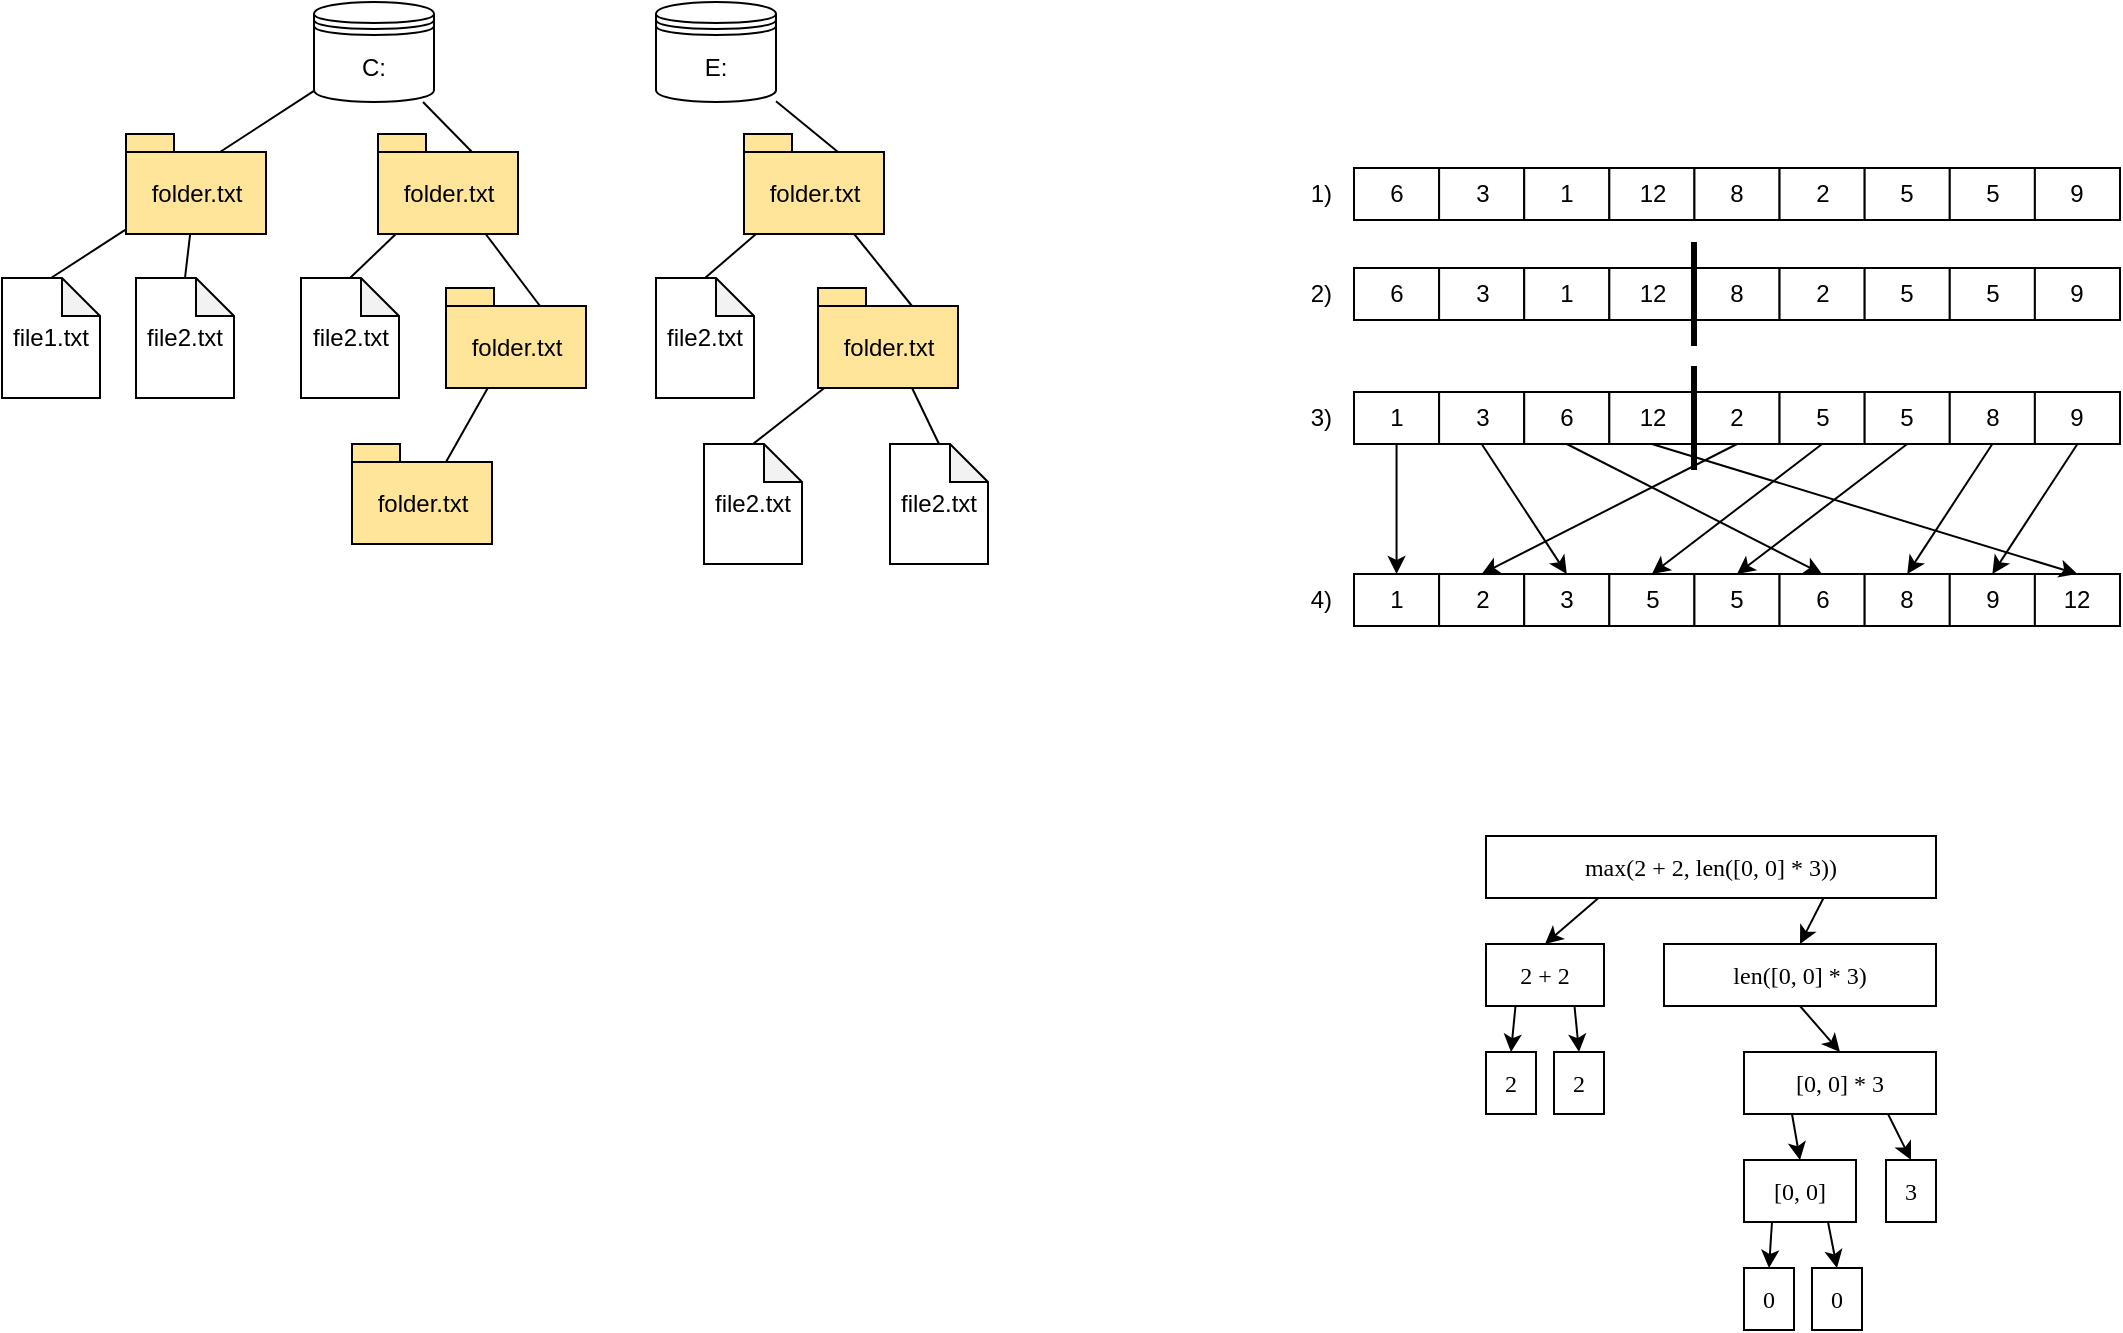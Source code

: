 <mxfile version="20.7.4" type="device"><diagram id="Kqp-wbyurNvhqNQ2ZwuA" name="Page-1"><mxGraphModel dx="864" dy="494" grid="0" gridSize="10" guides="1" tooltips="1" connect="1" arrows="1" fold="1" page="1" pageScale="1" pageWidth="1654" pageHeight="1169" math="0" shadow="0"><root><mxCell id="0"/><mxCell id="1" parent="0"/><mxCell id="avd5cv-5tq_weqtOihGV-2" value="C:" style="shape=datastore;whiteSpace=wrap;html=1;" parent="1" vertex="1"><mxGeometry x="307" y="150" width="60" height="50" as="geometry"/></mxCell><mxCell id="avd5cv-5tq_weqtOihGV-4" value="" style="endArrow=none;html=1;rounded=0;exitX=0;exitY=0;exitDx=47;exitDy=9;exitPerimeter=0;" parent="1" source="avd5cv-5tq_weqtOihGV-8" target="avd5cv-5tq_weqtOihGV-2" edge="1"><mxGeometry width="50" height="50" relative="1" as="geometry"><mxPoint x="236.0" y="263.233" as="sourcePoint"/><mxPoint x="410" y="290" as="targetPoint"/></mxGeometry></mxCell><mxCell id="avd5cv-5tq_weqtOihGV-5" value="E:" style="shape=datastore;whiteSpace=wrap;html=1;" parent="1" vertex="1"><mxGeometry x="478" y="150" width="60" height="50" as="geometry"/></mxCell><mxCell id="avd5cv-5tq_weqtOihGV-6" value="file1.txt" style="shape=note;whiteSpace=wrap;html=1;backgroundOutline=1;darkOpacity=0.05;size=19;" parent="1" vertex="1"><mxGeometry x="151" y="288" width="49" height="60" as="geometry"/></mxCell><mxCell id="avd5cv-5tq_weqtOihGV-7" value="" style="endArrow=none;html=1;rounded=0;entryX=0.5;entryY=0;entryDx=0;entryDy=0;entryPerimeter=0;" parent="1" source="avd5cv-5tq_weqtOihGV-8" target="avd5cv-5tq_weqtOihGV-6" edge="1"><mxGeometry width="50" height="50" relative="1" as="geometry"><mxPoint x="227.016" y="326" as="sourcePoint"/><mxPoint x="330" y="208.219" as="targetPoint"/></mxGeometry></mxCell><mxCell id="avd5cv-5tq_weqtOihGV-8" value="&lt;span style=&quot;font-weight: 400;&quot;&gt;folder.txt&lt;/span&gt;" style="shape=folder;fontStyle=1;spacingTop=10;tabWidth=24;tabHeight=9;tabPosition=left;html=1;fillColor=#FFE599;labelBackgroundColor=none;" parent="1" vertex="1"><mxGeometry x="213" y="216" width="70" height="50" as="geometry"/></mxCell><mxCell id="avd5cv-5tq_weqtOihGV-9" value="file2.txt" style="shape=note;whiteSpace=wrap;html=1;backgroundOutline=1;darkOpacity=0.05;size=19;" parent="1" vertex="1"><mxGeometry x="218" y="288" width="49" height="60" as="geometry"/></mxCell><mxCell id="avd5cv-5tq_weqtOihGV-10" value="" style="endArrow=none;html=1;rounded=0;entryX=0.5;entryY=0;entryDx=0;entryDy=0;entryPerimeter=0;" parent="1" source="avd5cv-5tq_weqtOihGV-8" target="avd5cv-5tq_weqtOihGV-9" edge="1"><mxGeometry width="50" height="50" relative="1" as="geometry"><mxPoint x="365.207" y="353.0" as="sourcePoint"/><mxPoint x="228" y="336" as="targetPoint"/></mxGeometry></mxCell><mxCell id="9w0uBHiccrknoIlohlko-1" value="&lt;span style=&quot;font-weight: 400;&quot;&gt;folder.txt&lt;/span&gt;" style="shape=folder;fontStyle=1;spacingTop=10;tabWidth=24;tabHeight=9;tabPosition=left;html=1;fillColor=#FFE599;labelBackgroundColor=none;" parent="1" vertex="1"><mxGeometry x="373" y="293" width="70" height="50" as="geometry"/></mxCell><mxCell id="9w0uBHiccrknoIlohlko-2" value="&lt;span style=&quot;font-weight: 400;&quot;&gt;folder.txt&lt;/span&gt;" style="shape=folder;fontStyle=1;spacingTop=10;tabWidth=24;tabHeight=9;tabPosition=left;html=1;fillColor=#FFE599;labelBackgroundColor=none;" parent="1" vertex="1"><mxGeometry x="339" y="216" width="70" height="50" as="geometry"/></mxCell><mxCell id="9w0uBHiccrknoIlohlko-3" value="&lt;span style=&quot;font-weight: 400;&quot;&gt;folder.txt&lt;/span&gt;" style="shape=folder;fontStyle=1;spacingTop=10;tabWidth=24;tabHeight=9;tabPosition=left;html=1;fillColor=#FFE599;labelBackgroundColor=none;" parent="1" vertex="1"><mxGeometry x="559" y="293" width="70" height="50" as="geometry"/></mxCell><mxCell id="9w0uBHiccrknoIlohlko-4" value="&lt;span style=&quot;font-weight: 400;&quot;&gt;folder.txt&lt;/span&gt;" style="shape=folder;fontStyle=1;spacingTop=10;tabWidth=24;tabHeight=9;tabPosition=left;html=1;fillColor=#FFE599;labelBackgroundColor=none;" parent="1" vertex="1"><mxGeometry x="326" y="371" width="70" height="50" as="geometry"/></mxCell><mxCell id="9w0uBHiccrknoIlohlko-5" value="&lt;span style=&quot;font-weight: 400;&quot;&gt;folder.txt&lt;/span&gt;" style="shape=folder;fontStyle=1;spacingTop=10;tabWidth=24;tabHeight=9;tabPosition=left;html=1;fillColor=#FFE599;labelBackgroundColor=none;" parent="1" vertex="1"><mxGeometry x="522" y="216" width="70" height="50" as="geometry"/></mxCell><mxCell id="9w0uBHiccrknoIlohlko-6" value="file2.txt" style="shape=note;whiteSpace=wrap;html=1;backgroundOutline=1;darkOpacity=0.05;size=19;" parent="1" vertex="1"><mxGeometry x="300.5" y="288" width="49" height="60" as="geometry"/></mxCell><mxCell id="9w0uBHiccrknoIlohlko-7" value="file2.txt" style="shape=note;whiteSpace=wrap;html=1;backgroundOutline=1;darkOpacity=0.05;size=19;" parent="1" vertex="1"><mxGeometry x="478" y="288" width="49" height="60" as="geometry"/></mxCell><mxCell id="9w0uBHiccrknoIlohlko-8" value="file2.txt" style="shape=note;whiteSpace=wrap;html=1;backgroundOutline=1;darkOpacity=0.05;size=19;" parent="1" vertex="1"><mxGeometry x="502" y="371" width="49" height="60" as="geometry"/></mxCell><mxCell id="9w0uBHiccrknoIlohlko-9" value="file2.txt" style="shape=note;whiteSpace=wrap;html=1;backgroundOutline=1;darkOpacity=0.05;size=19;" parent="1" vertex="1"><mxGeometry x="595" y="371" width="49" height="60" as="geometry"/></mxCell><mxCell id="9w0uBHiccrknoIlohlko-10" value="" style="endArrow=none;html=1;rounded=0;entryX=0.5;entryY=0;entryDx=0;entryDy=0;entryPerimeter=0;" parent="1" source="9w0uBHiccrknoIlohlko-2" target="9w0uBHiccrknoIlohlko-6" edge="1"><mxGeometry width="50" height="50" relative="1" as="geometry"><mxPoint x="262.449" y="301" as="sourcePoint"/><mxPoint x="254" y="404" as="targetPoint"/></mxGeometry></mxCell><mxCell id="9w0uBHiccrknoIlohlko-11" value="" style="endArrow=none;html=1;rounded=0;exitX=0;exitY=0;exitDx=47;exitDy=9;exitPerimeter=0;" parent="1" source="9w0uBHiccrknoIlohlko-2" target="avd5cv-5tq_weqtOihGV-2" edge="1"><mxGeometry width="50" height="50" relative="1" as="geometry"><mxPoint x="276.5" y="260" as="sourcePoint"/><mxPoint x="332.167" y="210" as="targetPoint"/></mxGeometry></mxCell><mxCell id="9w0uBHiccrknoIlohlko-12" value="" style="endArrow=none;html=1;rounded=0;exitX=0;exitY=0;exitDx=47;exitDy=9;exitPerimeter=0;" parent="1" source="9w0uBHiccrknoIlohlko-5" target="avd5cv-5tq_weqtOihGV-5" edge="1"><mxGeometry width="50" height="50" relative="1" as="geometry"><mxPoint x="607" y="241" as="sourcePoint"/><mxPoint x="311.456" y="210" as="targetPoint"/></mxGeometry></mxCell><mxCell id="9w0uBHiccrknoIlohlko-13" value="" style="endArrow=none;html=1;rounded=0;entryX=0.5;entryY=0;entryDx=0;entryDy=0;entryPerimeter=0;" parent="1" source="9w0uBHiccrknoIlohlko-5" target="9w0uBHiccrknoIlohlko-7" edge="1"><mxGeometry width="50" height="50" relative="1" as="geometry"><mxPoint x="593" y="274" as="sourcePoint"/><mxPoint x="548" y="203.673" as="targetPoint"/></mxGeometry></mxCell><mxCell id="9w0uBHiccrknoIlohlko-15" value="" style="endArrow=none;html=1;rounded=0;entryX=0;entryY=0;entryDx=47;entryDy=9;entryPerimeter=0;" parent="1" source="9w0uBHiccrknoIlohlko-2" target="9w0uBHiccrknoIlohlko-1" edge="1"><mxGeometry width="50" height="50" relative="1" as="geometry"><mxPoint x="400" y="290" as="sourcePoint"/><mxPoint x="365.5" y="355" as="targetPoint"/></mxGeometry></mxCell><mxCell id="9w0uBHiccrknoIlohlko-16" value="" style="endArrow=none;html=1;rounded=0;exitX=0;exitY=0;exitDx=47;exitDy=9;exitPerimeter=0;" parent="1" source="9w0uBHiccrknoIlohlko-4" target="9w0uBHiccrknoIlohlko-1" edge="1"><mxGeometry width="50" height="50" relative="1" as="geometry"><mxPoint x="435" y="499" as="sourcePoint"/><mxPoint x="487" y="380" as="targetPoint"/></mxGeometry></mxCell><mxCell id="9w0uBHiccrknoIlohlko-17" value="" style="endArrow=none;html=1;rounded=0;exitX=0.5;exitY=0;exitDx=0;exitDy=0;exitPerimeter=0;" parent="1" source="9w0uBHiccrknoIlohlko-8" target="9w0uBHiccrknoIlohlko-3" edge="1"><mxGeometry width="50" height="50" relative="1" as="geometry"><mxPoint x="376.0" y="510" as="sourcePoint"/><mxPoint x="412.693" y="421" as="targetPoint"/></mxGeometry></mxCell><mxCell id="9w0uBHiccrknoIlohlko-18" value="" style="endArrow=none;html=1;rounded=0;entryX=0;entryY=0;entryDx=47;entryDy=9;entryPerimeter=0;" parent="1" source="9w0uBHiccrknoIlohlko-5" target="9w0uBHiccrknoIlohlko-3" edge="1"><mxGeometry width="50" height="50" relative="1" as="geometry"><mxPoint x="593.387" y="287" as="sourcePoint"/><mxPoint x="581.5" y="315" as="targetPoint"/></mxGeometry></mxCell><mxCell id="9w0uBHiccrknoIlohlko-19" value="" style="endArrow=none;html=1;rounded=0;exitX=0.5;exitY=0;exitDx=0;exitDy=0;exitPerimeter=0;" parent="1" source="9w0uBHiccrknoIlohlko-9" target="9w0uBHiccrknoIlohlko-3" edge="1"><mxGeometry width="50" height="50" relative="1" as="geometry"><mxPoint x="772" y="445" as="sourcePoint"/><mxPoint x="700.723" y="429.0" as="targetPoint"/></mxGeometry></mxCell><mxCell id="mq0zGyY8o8RAVJUZPt5p-13" value="" style="group" parent="1" vertex="1" connectable="0"><mxGeometry x="827" y="233" width="383" height="26" as="geometry"/></mxCell><mxCell id="mq0zGyY8o8RAVJUZPt5p-4" value="6" style="rounded=0;whiteSpace=wrap;html=1;" parent="mq0zGyY8o8RAVJUZPt5p-13" vertex="1"><mxGeometry width="42.556" height="26" as="geometry"/></mxCell><mxCell id="mq0zGyY8o8RAVJUZPt5p-5" value="3" style="rounded=0;whiteSpace=wrap;html=1;" parent="mq0zGyY8o8RAVJUZPt5p-13" vertex="1"><mxGeometry x="42.556" width="42.556" height="26" as="geometry"/></mxCell><mxCell id="mq0zGyY8o8RAVJUZPt5p-6" value="1" style="rounded=0;whiteSpace=wrap;html=1;" parent="mq0zGyY8o8RAVJUZPt5p-13" vertex="1"><mxGeometry x="85.111" width="42.556" height="26" as="geometry"/></mxCell><mxCell id="mq0zGyY8o8RAVJUZPt5p-7" value="12" style="rounded=0;whiteSpace=wrap;html=1;" parent="mq0zGyY8o8RAVJUZPt5p-13" vertex="1"><mxGeometry x="127.667" width="42.556" height="26" as="geometry"/></mxCell><mxCell id="mq0zGyY8o8RAVJUZPt5p-8" value="8" style="rounded=0;whiteSpace=wrap;html=1;" parent="mq0zGyY8o8RAVJUZPt5p-13" vertex="1"><mxGeometry x="170.222" width="42.556" height="26" as="geometry"/></mxCell><mxCell id="mq0zGyY8o8RAVJUZPt5p-9" value="2" style="rounded=0;whiteSpace=wrap;html=1;" parent="mq0zGyY8o8RAVJUZPt5p-13" vertex="1"><mxGeometry x="212.778" width="42.556" height="26" as="geometry"/></mxCell><mxCell id="mq0zGyY8o8RAVJUZPt5p-10" value="5" style="rounded=0;whiteSpace=wrap;html=1;" parent="mq0zGyY8o8RAVJUZPt5p-13" vertex="1"><mxGeometry x="255.333" width="42.556" height="26" as="geometry"/></mxCell><mxCell id="mq0zGyY8o8RAVJUZPt5p-11" value="5" style="rounded=0;whiteSpace=wrap;html=1;" parent="mq0zGyY8o8RAVJUZPt5p-13" vertex="1"><mxGeometry x="297.889" width="42.556" height="26" as="geometry"/></mxCell><mxCell id="mq0zGyY8o8RAVJUZPt5p-12" value="9" style="rounded=0;whiteSpace=wrap;html=1;" parent="mq0zGyY8o8RAVJUZPt5p-13" vertex="1"><mxGeometry x="340.444" width="42.556" height="26" as="geometry"/></mxCell><mxCell id="mq0zGyY8o8RAVJUZPt5p-14" value="" style="group" parent="1" vertex="1" connectable="0"><mxGeometry x="827" y="283" width="383" height="26" as="geometry"/></mxCell><mxCell id="mq0zGyY8o8RAVJUZPt5p-15" value="6" style="rounded=0;whiteSpace=wrap;html=1;" parent="mq0zGyY8o8RAVJUZPt5p-14" vertex="1"><mxGeometry width="42.556" height="26" as="geometry"/></mxCell><mxCell id="mq0zGyY8o8RAVJUZPt5p-16" value="3" style="rounded=0;whiteSpace=wrap;html=1;" parent="mq0zGyY8o8RAVJUZPt5p-14" vertex="1"><mxGeometry x="42.556" width="42.556" height="26" as="geometry"/></mxCell><mxCell id="mq0zGyY8o8RAVJUZPt5p-17" value="1" style="rounded=0;whiteSpace=wrap;html=1;" parent="mq0zGyY8o8RAVJUZPt5p-14" vertex="1"><mxGeometry x="85.111" width="42.556" height="26" as="geometry"/></mxCell><mxCell id="mq0zGyY8o8RAVJUZPt5p-18" value="12" style="rounded=0;whiteSpace=wrap;html=1;" parent="mq0zGyY8o8RAVJUZPt5p-14" vertex="1"><mxGeometry x="127.667" width="42.556" height="26" as="geometry"/></mxCell><mxCell id="mq0zGyY8o8RAVJUZPt5p-19" value="8" style="rounded=0;whiteSpace=wrap;html=1;" parent="mq0zGyY8o8RAVJUZPt5p-14" vertex="1"><mxGeometry x="170.222" width="42.556" height="26" as="geometry"/></mxCell><mxCell id="mq0zGyY8o8RAVJUZPt5p-20" value="2" style="rounded=0;whiteSpace=wrap;html=1;" parent="mq0zGyY8o8RAVJUZPt5p-14" vertex="1"><mxGeometry x="212.778" width="42.556" height="26" as="geometry"/></mxCell><mxCell id="mq0zGyY8o8RAVJUZPt5p-21" value="5" style="rounded=0;whiteSpace=wrap;html=1;" parent="mq0zGyY8o8RAVJUZPt5p-14" vertex="1"><mxGeometry x="255.333" width="42.556" height="26" as="geometry"/></mxCell><mxCell id="mq0zGyY8o8RAVJUZPt5p-22" value="5" style="rounded=0;whiteSpace=wrap;html=1;" parent="mq0zGyY8o8RAVJUZPt5p-14" vertex="1"><mxGeometry x="297.889" width="42.556" height="26" as="geometry"/></mxCell><mxCell id="mq0zGyY8o8RAVJUZPt5p-23" value="9" style="rounded=0;whiteSpace=wrap;html=1;" parent="mq0zGyY8o8RAVJUZPt5p-14" vertex="1"><mxGeometry x="340.444" width="42.556" height="26" as="geometry"/></mxCell><mxCell id="mq0zGyY8o8RAVJUZPt5p-44" value="" style="endArrow=none;html=1;rounded=0;strokeColor=default;strokeWidth=3;" parent="1" edge="1"><mxGeometry width="50" height="50" relative="1" as="geometry"><mxPoint x="997" y="322" as="sourcePoint"/><mxPoint x="997" y="270" as="targetPoint"/></mxGeometry></mxCell><mxCell id="mq0zGyY8o8RAVJUZPt5p-45" value="1)" style="text;html=1;strokeColor=none;fillColor=none;align=right;verticalAlign=middle;whiteSpace=wrap;rounded=0;" parent="1" vertex="1"><mxGeometry x="795" y="231" width="23" height="30" as="geometry"/></mxCell><mxCell id="mq0zGyY8o8RAVJUZPt5p-46" value="2)" style="text;html=1;strokeColor=none;fillColor=none;align=right;verticalAlign=middle;whiteSpace=wrap;rounded=0;" parent="1" vertex="1"><mxGeometry x="795" y="281" width="23" height="30" as="geometry"/></mxCell><mxCell id="mq0zGyY8o8RAVJUZPt5p-47" value="" style="group" parent="1" vertex="1" connectable="0"><mxGeometry x="827" y="345" width="383" height="26" as="geometry"/></mxCell><mxCell id="mq0zGyY8o8RAVJUZPt5p-48" value="1" style="rounded=0;whiteSpace=wrap;html=1;" parent="mq0zGyY8o8RAVJUZPt5p-47" vertex="1"><mxGeometry width="42.556" height="26" as="geometry"/></mxCell><mxCell id="mq0zGyY8o8RAVJUZPt5p-49" value="3" style="rounded=0;whiteSpace=wrap;html=1;" parent="mq0zGyY8o8RAVJUZPt5p-47" vertex="1"><mxGeometry x="42.556" width="42.556" height="26" as="geometry"/></mxCell><mxCell id="mq0zGyY8o8RAVJUZPt5p-50" value="6" style="rounded=0;whiteSpace=wrap;html=1;" parent="mq0zGyY8o8RAVJUZPt5p-47" vertex="1"><mxGeometry x="85.111" width="42.556" height="26" as="geometry"/></mxCell><mxCell id="mq0zGyY8o8RAVJUZPt5p-51" value="12" style="rounded=0;whiteSpace=wrap;html=1;" parent="mq0zGyY8o8RAVJUZPt5p-47" vertex="1"><mxGeometry x="127.667" width="42.556" height="26" as="geometry"/></mxCell><mxCell id="mq0zGyY8o8RAVJUZPt5p-52" value="2" style="rounded=0;whiteSpace=wrap;html=1;" parent="mq0zGyY8o8RAVJUZPt5p-47" vertex="1"><mxGeometry x="170.222" width="42.556" height="26" as="geometry"/></mxCell><mxCell id="mq0zGyY8o8RAVJUZPt5p-53" value="5" style="rounded=0;whiteSpace=wrap;html=1;" parent="mq0zGyY8o8RAVJUZPt5p-47" vertex="1"><mxGeometry x="212.778" width="42.556" height="26" as="geometry"/></mxCell><mxCell id="mq0zGyY8o8RAVJUZPt5p-54" value="5" style="rounded=0;whiteSpace=wrap;html=1;" parent="mq0zGyY8o8RAVJUZPt5p-47" vertex="1"><mxGeometry x="255.333" width="42.556" height="26" as="geometry"/></mxCell><mxCell id="mq0zGyY8o8RAVJUZPt5p-55" value="8" style="rounded=0;whiteSpace=wrap;html=1;" parent="mq0zGyY8o8RAVJUZPt5p-47" vertex="1"><mxGeometry x="297.889" width="42.556" height="26" as="geometry"/></mxCell><mxCell id="mq0zGyY8o8RAVJUZPt5p-56" value="9" style="rounded=0;whiteSpace=wrap;html=1;" parent="mq0zGyY8o8RAVJUZPt5p-47" vertex="1"><mxGeometry x="340.444" width="42.556" height="26" as="geometry"/></mxCell><mxCell id="mq0zGyY8o8RAVJUZPt5p-57" value="" style="endArrow=none;html=1;rounded=0;strokeColor=default;strokeWidth=3;" parent="1" edge="1"><mxGeometry width="50" height="50" relative="1" as="geometry"><mxPoint x="997.0" y="384" as="sourcePoint"/><mxPoint x="997.0" y="332" as="targetPoint"/></mxGeometry></mxCell><mxCell id="mq0zGyY8o8RAVJUZPt5p-58" value="3)" style="text;html=1;strokeColor=none;fillColor=none;align=right;verticalAlign=middle;whiteSpace=wrap;rounded=0;" parent="1" vertex="1"><mxGeometry x="795" y="343" width="23" height="30" as="geometry"/></mxCell><mxCell id="mq0zGyY8o8RAVJUZPt5p-84" value="" style="group" parent="1" vertex="1" connectable="0"><mxGeometry x="827" y="436" width="383" height="26" as="geometry"/></mxCell><mxCell id="mq0zGyY8o8RAVJUZPt5p-85" value="1" style="rounded=0;whiteSpace=wrap;html=1;" parent="mq0zGyY8o8RAVJUZPt5p-84" vertex="1"><mxGeometry width="42.556" height="26" as="geometry"/></mxCell><mxCell id="mq0zGyY8o8RAVJUZPt5p-86" value="2" style="rounded=0;whiteSpace=wrap;html=1;" parent="mq0zGyY8o8RAVJUZPt5p-84" vertex="1"><mxGeometry x="42.556" width="42.556" height="26" as="geometry"/></mxCell><mxCell id="mq0zGyY8o8RAVJUZPt5p-87" value="3" style="rounded=0;whiteSpace=wrap;html=1;" parent="mq0zGyY8o8RAVJUZPt5p-84" vertex="1"><mxGeometry x="85.111" width="42.556" height="26" as="geometry"/></mxCell><mxCell id="mq0zGyY8o8RAVJUZPt5p-88" value="5" style="rounded=0;whiteSpace=wrap;html=1;" parent="mq0zGyY8o8RAVJUZPt5p-84" vertex="1"><mxGeometry x="127.667" width="42.556" height="26" as="geometry"/></mxCell><mxCell id="mq0zGyY8o8RAVJUZPt5p-89" value="5" style="rounded=0;whiteSpace=wrap;html=1;" parent="mq0zGyY8o8RAVJUZPt5p-84" vertex="1"><mxGeometry x="170.222" width="42.556" height="26" as="geometry"/></mxCell><mxCell id="mq0zGyY8o8RAVJUZPt5p-90" value="6" style="rounded=0;whiteSpace=wrap;html=1;" parent="mq0zGyY8o8RAVJUZPt5p-84" vertex="1"><mxGeometry x="212.778" width="42.556" height="26" as="geometry"/></mxCell><mxCell id="mq0zGyY8o8RAVJUZPt5p-91" value="8" style="rounded=0;whiteSpace=wrap;html=1;" parent="mq0zGyY8o8RAVJUZPt5p-84" vertex="1"><mxGeometry x="255.333" width="42.556" height="26" as="geometry"/></mxCell><mxCell id="mq0zGyY8o8RAVJUZPt5p-92" value="9" style="rounded=0;whiteSpace=wrap;html=1;" parent="mq0zGyY8o8RAVJUZPt5p-84" vertex="1"><mxGeometry x="297.889" width="42.556" height="26" as="geometry"/></mxCell><mxCell id="mq0zGyY8o8RAVJUZPt5p-93" value="12" style="rounded=0;whiteSpace=wrap;html=1;" parent="mq0zGyY8o8RAVJUZPt5p-84" vertex="1"><mxGeometry x="340.444" width="42.556" height="26" as="geometry"/></mxCell><mxCell id="mq0zGyY8o8RAVJUZPt5p-95" value="4)" style="text;html=1;strokeColor=none;fillColor=none;align=right;verticalAlign=middle;whiteSpace=wrap;rounded=0;" parent="1" vertex="1"><mxGeometry x="795" y="434" width="23" height="30" as="geometry"/></mxCell><mxCell id="mq0zGyY8o8RAVJUZPt5p-96" value="" style="endArrow=classic;html=1;rounded=0;strokeColor=default;strokeWidth=1;exitX=0.5;exitY=1;exitDx=0;exitDy=0;entryX=0.5;entryY=0;entryDx=0;entryDy=0;" parent="1" source="mq0zGyY8o8RAVJUZPt5p-48" target="mq0zGyY8o8RAVJUZPt5p-85" edge="1"><mxGeometry width="50" height="50" relative="1" as="geometry"><mxPoint x="974" y="458" as="sourcePoint"/><mxPoint x="1024" y="408" as="targetPoint"/></mxGeometry></mxCell><mxCell id="mq0zGyY8o8RAVJUZPt5p-97" value="" style="endArrow=classic;html=1;rounded=0;strokeColor=default;strokeWidth=1;exitX=0.5;exitY=1;exitDx=0;exitDy=0;entryX=0.5;entryY=0;entryDx=0;entryDy=0;" parent="1" source="mq0zGyY8o8RAVJUZPt5p-52" target="mq0zGyY8o8RAVJUZPt5p-86" edge="1"><mxGeometry width="50" height="50" relative="1" as="geometry"><mxPoint x="858.278" y="381" as="sourcePoint"/><mxPoint x="858.278" y="446" as="targetPoint"/></mxGeometry></mxCell><mxCell id="mq0zGyY8o8RAVJUZPt5p-98" value="" style="endArrow=classic;html=1;rounded=0;strokeColor=default;strokeWidth=1;exitX=0.5;exitY=1;exitDx=0;exitDy=0;entryX=0.5;entryY=0;entryDx=0;entryDy=0;" parent="1" source="mq0zGyY8o8RAVJUZPt5p-49" target="mq0zGyY8o8RAVJUZPt5p-87" edge="1"><mxGeometry width="50" height="50" relative="1" as="geometry"><mxPoint x="1028.5" y="381" as="sourcePoint"/><mxPoint x="900.833" y="446" as="targetPoint"/></mxGeometry></mxCell><mxCell id="mq0zGyY8o8RAVJUZPt5p-99" value="" style="endArrow=classic;html=1;rounded=0;strokeColor=default;strokeWidth=1;exitX=0.5;exitY=1;exitDx=0;exitDy=0;entryX=0.5;entryY=0;entryDx=0;entryDy=0;" parent="1" source="mq0zGyY8o8RAVJUZPt5p-53" target="mq0zGyY8o8RAVJUZPt5p-88" edge="1"><mxGeometry width="50" height="50" relative="1" as="geometry"><mxPoint x="900.833" y="381" as="sourcePoint"/><mxPoint x="943.389" y="446" as="targetPoint"/></mxGeometry></mxCell><mxCell id="mq0zGyY8o8RAVJUZPt5p-100" value="" style="endArrow=classic;html=1;rounded=0;strokeColor=default;strokeWidth=1;exitX=0.5;exitY=1;exitDx=0;exitDy=0;entryX=0.5;entryY=0;entryDx=0;entryDy=0;" parent="1" source="mq0zGyY8o8RAVJUZPt5p-54" target="mq0zGyY8o8RAVJUZPt5p-89" edge="1"><mxGeometry width="50" height="50" relative="1" as="geometry"><mxPoint x="1071.056" y="381" as="sourcePoint"/><mxPoint x="985.944" y="446" as="targetPoint"/></mxGeometry></mxCell><mxCell id="mq0zGyY8o8RAVJUZPt5p-101" value="" style="endArrow=classic;html=1;rounded=0;strokeColor=default;strokeWidth=1;exitX=0.5;exitY=1;exitDx=0;exitDy=0;entryX=0.5;entryY=0;entryDx=0;entryDy=0;" parent="1" source="mq0zGyY8o8RAVJUZPt5p-50" target="mq0zGyY8o8RAVJUZPt5p-90" edge="1"><mxGeometry width="50" height="50" relative="1" as="geometry"><mxPoint x="1113.611" y="381" as="sourcePoint"/><mxPoint x="1028.5" y="446" as="targetPoint"/></mxGeometry></mxCell><mxCell id="mq0zGyY8o8RAVJUZPt5p-102" value="" style="endArrow=classic;html=1;rounded=0;strokeColor=default;strokeWidth=1;exitX=0.5;exitY=1;exitDx=0;exitDy=0;entryX=0.5;entryY=0;entryDx=0;entryDy=0;" parent="1" source="mq0zGyY8o8RAVJUZPt5p-55" target="mq0zGyY8o8RAVJUZPt5p-91" edge="1"><mxGeometry width="50" height="50" relative="1" as="geometry"><mxPoint x="1113.611" y="381" as="sourcePoint"/><mxPoint x="1028.5" y="446" as="targetPoint"/></mxGeometry></mxCell><mxCell id="mq0zGyY8o8RAVJUZPt5p-103" value="" style="endArrow=classic;html=1;rounded=0;strokeColor=default;strokeWidth=1;exitX=0.5;exitY=1;exitDx=0;exitDy=0;entryX=0.5;entryY=0;entryDx=0;entryDy=0;" parent="1" source="mq0zGyY8o8RAVJUZPt5p-56" target="mq0zGyY8o8RAVJUZPt5p-92" edge="1"><mxGeometry width="50" height="50" relative="1" as="geometry"><mxPoint x="1156.167" y="381" as="sourcePoint"/><mxPoint x="1113.611" y="446" as="targetPoint"/></mxGeometry></mxCell><mxCell id="mq0zGyY8o8RAVJUZPt5p-104" value="" style="endArrow=classic;html=1;rounded=0;strokeColor=default;strokeWidth=1;exitX=0.5;exitY=1;exitDx=0;exitDy=0;entryX=0.5;entryY=0;entryDx=0;entryDy=0;" parent="1" source="mq0zGyY8o8RAVJUZPt5p-51" target="mq0zGyY8o8RAVJUZPt5p-93" edge="1"><mxGeometry width="50" height="50" relative="1" as="geometry"><mxPoint x="943.389" y="381" as="sourcePoint"/><mxPoint x="1071.056" y="446" as="targetPoint"/></mxGeometry></mxCell><mxCell id="mq0zGyY8o8RAVJUZPt5p-105" value="max(2 + 2, len([0, 0] * 3))" style="rounded=0;whiteSpace=wrap;html=1;fontFamily=Lucida Console;" parent="1" vertex="1"><mxGeometry x="893" y="567" width="225" height="31" as="geometry"/></mxCell><mxCell id="mq0zGyY8o8RAVJUZPt5p-106" value="2 + 2" style="rounded=0;whiteSpace=wrap;html=1;fontFamily=Lucida Console;" parent="1" vertex="1"><mxGeometry x="893" y="621" width="59" height="31" as="geometry"/></mxCell><mxCell id="mq0zGyY8o8RAVJUZPt5p-107" value="" style="endArrow=classic;html=1;rounded=0;strokeColor=default;strokeWidth=1;fontFamily=Lucida Console;exitX=0.25;exitY=1;exitDx=0;exitDy=0;entryX=0.5;entryY=0;entryDx=0;entryDy=0;" parent="1" source="mq0zGyY8o8RAVJUZPt5p-105" target="mq0zGyY8o8RAVJUZPt5p-106" edge="1"><mxGeometry width="50" height="50" relative="1" as="geometry"><mxPoint x="1047" y="626" as="sourcePoint"/><mxPoint x="1097" y="576" as="targetPoint"/></mxGeometry></mxCell><mxCell id="mq0zGyY8o8RAVJUZPt5p-108" value="len([0, 0] * 3)" style="rounded=0;whiteSpace=wrap;html=1;fontFamily=Lucida Console;" parent="1" vertex="1"><mxGeometry x="982" y="621" width="136" height="31" as="geometry"/></mxCell><mxCell id="mq0zGyY8o8RAVJUZPt5p-109" value="" style="endArrow=classic;html=1;rounded=0;strokeColor=default;strokeWidth=1;fontFamily=Lucida Console;exitX=0.75;exitY=1;exitDx=0;exitDy=0;entryX=0.5;entryY=0;entryDx=0;entryDy=0;" parent="1" source="mq0zGyY8o8RAVJUZPt5p-105" target="mq0zGyY8o8RAVJUZPt5p-108" edge="1"><mxGeometry width="50" height="50" relative="1" as="geometry"><mxPoint x="959.25" y="608" as="sourcePoint"/><mxPoint x="932.5" y="631" as="targetPoint"/></mxGeometry></mxCell><mxCell id="mq0zGyY8o8RAVJUZPt5p-110" value="2" style="rounded=0;whiteSpace=wrap;html=1;fontFamily=Lucida Console;" parent="1" vertex="1"><mxGeometry x="893" y="675" width="25" height="31" as="geometry"/></mxCell><mxCell id="mq0zGyY8o8RAVJUZPt5p-111" value="" style="endArrow=classic;html=1;rounded=0;strokeColor=default;strokeWidth=1;fontFamily=Lucida Console;exitX=0.25;exitY=1;exitDx=0;exitDy=0;entryX=0.5;entryY=0;entryDx=0;entryDy=0;" parent="1" source="mq0zGyY8o8RAVJUZPt5p-106" target="mq0zGyY8o8RAVJUZPt5p-110" edge="1"><mxGeometry width="50" height="50" relative="1" as="geometry"><mxPoint x="959.25" y="608" as="sourcePoint"/><mxPoint x="932.5" y="631" as="targetPoint"/></mxGeometry></mxCell><mxCell id="mq0zGyY8o8RAVJUZPt5p-112" value="2" style="rounded=0;whiteSpace=wrap;html=1;fontFamily=Lucida Console;" parent="1" vertex="1"><mxGeometry x="927" y="675" width="25" height="31" as="geometry"/></mxCell><mxCell id="mq0zGyY8o8RAVJUZPt5p-113" value="" style="endArrow=classic;html=1;rounded=0;strokeColor=default;strokeWidth=1;fontFamily=Lucida Console;exitX=0.75;exitY=1;exitDx=0;exitDy=0;entryX=0.5;entryY=0;entryDx=0;entryDy=0;" parent="1" source="mq0zGyY8o8RAVJUZPt5p-106" target="mq0zGyY8o8RAVJUZPt5p-112" edge="1"><mxGeometry width="50" height="50" relative="1" as="geometry"><mxPoint x="917.75" y="662" as="sourcePoint"/><mxPoint x="915.5" y="685" as="targetPoint"/></mxGeometry></mxCell><mxCell id="mq0zGyY8o8RAVJUZPt5p-114" value="[0, 0] * 3" style="rounded=0;whiteSpace=wrap;html=1;fontFamily=Lucida Console;" parent="1" vertex="1"><mxGeometry x="1022" y="675" width="96" height="31" as="geometry"/></mxCell><mxCell id="mq0zGyY8o8RAVJUZPt5p-115" value="" style="endArrow=classic;html=1;rounded=0;strokeColor=default;strokeWidth=1;fontFamily=Lucida Console;exitX=0.5;exitY=1;exitDx=0;exitDy=0;entryX=0.5;entryY=0;entryDx=0;entryDy=0;" parent="1" source="mq0zGyY8o8RAVJUZPt5p-108" target="mq0zGyY8o8RAVJUZPt5p-114" edge="1"><mxGeometry width="50" height="50" relative="1" as="geometry"><mxPoint x="947.25" y="662" as="sourcePoint"/><mxPoint x="949.5" y="685" as="targetPoint"/></mxGeometry></mxCell><mxCell id="mq0zGyY8o8RAVJUZPt5p-116" value="[0, 0]" style="rounded=0;whiteSpace=wrap;html=1;fontFamily=Lucida Console;" parent="1" vertex="1"><mxGeometry x="1022" y="729" width="56" height="31" as="geometry"/></mxCell><mxCell id="mq0zGyY8o8RAVJUZPt5p-117" value="3" style="rounded=0;whiteSpace=wrap;html=1;fontFamily=Lucida Console;" parent="1" vertex="1"><mxGeometry x="1093" y="729" width="25" height="31" as="geometry"/></mxCell><mxCell id="mq0zGyY8o8RAVJUZPt5p-118" value="" style="endArrow=classic;html=1;rounded=0;strokeColor=default;strokeWidth=1;fontFamily=Lucida Console;exitX=0.75;exitY=1;exitDx=0;exitDy=0;entryX=0.5;entryY=0;entryDx=0;entryDy=0;" parent="1" source="mq0zGyY8o8RAVJUZPt5p-114" target="mq0zGyY8o8RAVJUZPt5p-117" edge="1"><mxGeometry width="50" height="50" relative="1" as="geometry"><mxPoint x="1060" y="662" as="sourcePoint"/><mxPoint x="1080" y="685" as="targetPoint"/></mxGeometry></mxCell><mxCell id="mq0zGyY8o8RAVJUZPt5p-119" value="" style="endArrow=classic;html=1;rounded=0;strokeColor=default;strokeWidth=1;fontFamily=Lucida Console;exitX=0.25;exitY=1;exitDx=0;exitDy=0;entryX=0.5;entryY=0;entryDx=0;entryDy=0;" parent="1" source="mq0zGyY8o8RAVJUZPt5p-114" target="mq0zGyY8o8RAVJUZPt5p-116" edge="1"><mxGeometry width="50" height="50" relative="1" as="geometry"><mxPoint x="1104" y="716" as="sourcePoint"/><mxPoint x="1115.5" y="739" as="targetPoint"/></mxGeometry></mxCell><mxCell id="mq0zGyY8o8RAVJUZPt5p-121" value="0" style="rounded=0;whiteSpace=wrap;html=1;fontFamily=Lucida Console;" parent="1" vertex="1"><mxGeometry x="1022" y="783" width="25" height="31" as="geometry"/></mxCell><mxCell id="mq0zGyY8o8RAVJUZPt5p-122" value="" style="endArrow=classic;html=1;rounded=0;strokeColor=default;strokeWidth=1;fontFamily=Lucida Console;exitX=0.25;exitY=1;exitDx=0;exitDy=0;entryX=0.5;entryY=0;entryDx=0;entryDy=0;" parent="1" source="mq0zGyY8o8RAVJUZPt5p-116" target="mq0zGyY8o8RAVJUZPt5p-121" edge="1"><mxGeometry width="50" height="50" relative="1" as="geometry"><mxPoint x="1036.75" y="760" as="sourcePoint"/><mxPoint x="1061.5" y="739" as="targetPoint"/></mxGeometry></mxCell><mxCell id="mq0zGyY8o8RAVJUZPt5p-123" value="0" style="rounded=0;whiteSpace=wrap;html=1;fontFamily=Lucida Console;" parent="1" vertex="1"><mxGeometry x="1056" y="783" width="25" height="31" as="geometry"/></mxCell><mxCell id="mq0zGyY8o8RAVJUZPt5p-124" value="" style="endArrow=classic;html=1;rounded=0;strokeColor=default;strokeWidth=1;fontFamily=Lucida Console;exitX=0.75;exitY=1;exitDx=0;exitDy=0;entryX=0.5;entryY=0;entryDx=0;entryDy=0;" parent="1" source="mq0zGyY8o8RAVJUZPt5p-116" target="mq0zGyY8o8RAVJUZPt5p-123" edge="1"><mxGeometry width="50" height="50" relative="1" as="geometry"><mxPoint x="1066.25" y="760" as="sourcePoint"/><mxPoint x="1044.5" y="793" as="targetPoint"/></mxGeometry></mxCell></root></mxGraphModel></diagram></mxfile>
